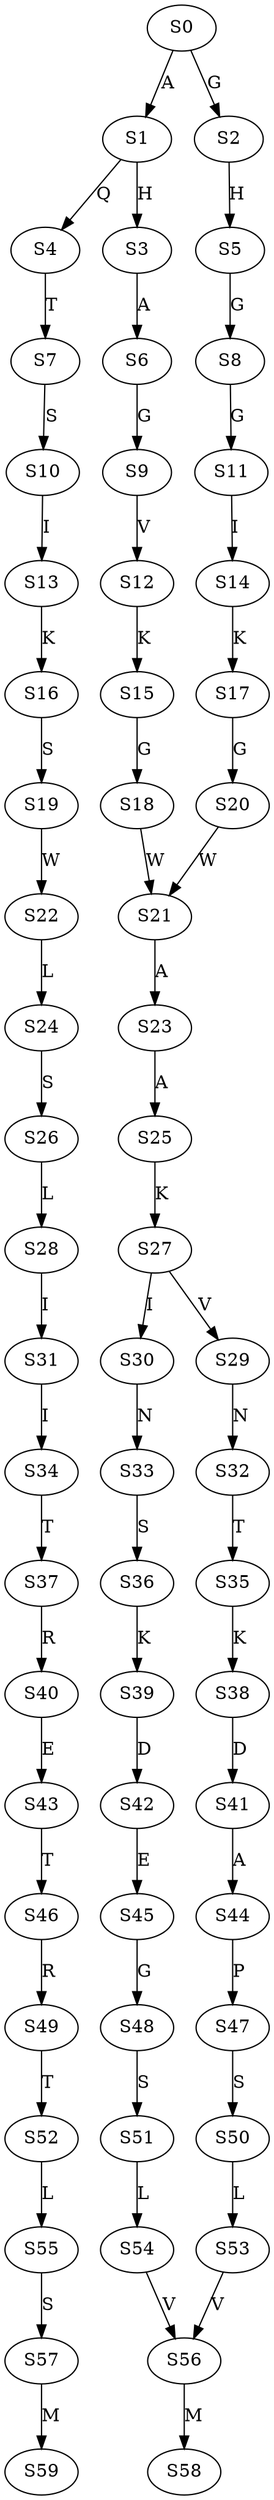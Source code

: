 strict digraph  {
	S0 -> S1 [ label = A ];
	S0 -> S2 [ label = G ];
	S1 -> S3 [ label = H ];
	S1 -> S4 [ label = Q ];
	S2 -> S5 [ label = H ];
	S3 -> S6 [ label = A ];
	S4 -> S7 [ label = T ];
	S5 -> S8 [ label = G ];
	S6 -> S9 [ label = G ];
	S7 -> S10 [ label = S ];
	S8 -> S11 [ label = G ];
	S9 -> S12 [ label = V ];
	S10 -> S13 [ label = I ];
	S11 -> S14 [ label = I ];
	S12 -> S15 [ label = K ];
	S13 -> S16 [ label = K ];
	S14 -> S17 [ label = K ];
	S15 -> S18 [ label = G ];
	S16 -> S19 [ label = S ];
	S17 -> S20 [ label = G ];
	S18 -> S21 [ label = W ];
	S19 -> S22 [ label = W ];
	S20 -> S21 [ label = W ];
	S21 -> S23 [ label = A ];
	S22 -> S24 [ label = L ];
	S23 -> S25 [ label = A ];
	S24 -> S26 [ label = S ];
	S25 -> S27 [ label = K ];
	S26 -> S28 [ label = L ];
	S27 -> S29 [ label = V ];
	S27 -> S30 [ label = I ];
	S28 -> S31 [ label = I ];
	S29 -> S32 [ label = N ];
	S30 -> S33 [ label = N ];
	S31 -> S34 [ label = I ];
	S32 -> S35 [ label = T ];
	S33 -> S36 [ label = S ];
	S34 -> S37 [ label = T ];
	S35 -> S38 [ label = K ];
	S36 -> S39 [ label = K ];
	S37 -> S40 [ label = R ];
	S38 -> S41 [ label = D ];
	S39 -> S42 [ label = D ];
	S40 -> S43 [ label = E ];
	S41 -> S44 [ label = A ];
	S42 -> S45 [ label = E ];
	S43 -> S46 [ label = T ];
	S44 -> S47 [ label = P ];
	S45 -> S48 [ label = G ];
	S46 -> S49 [ label = R ];
	S47 -> S50 [ label = S ];
	S48 -> S51 [ label = S ];
	S49 -> S52 [ label = T ];
	S50 -> S53 [ label = L ];
	S51 -> S54 [ label = L ];
	S52 -> S55 [ label = L ];
	S53 -> S56 [ label = V ];
	S54 -> S56 [ label = V ];
	S55 -> S57 [ label = S ];
	S56 -> S58 [ label = M ];
	S57 -> S59 [ label = M ];
}
